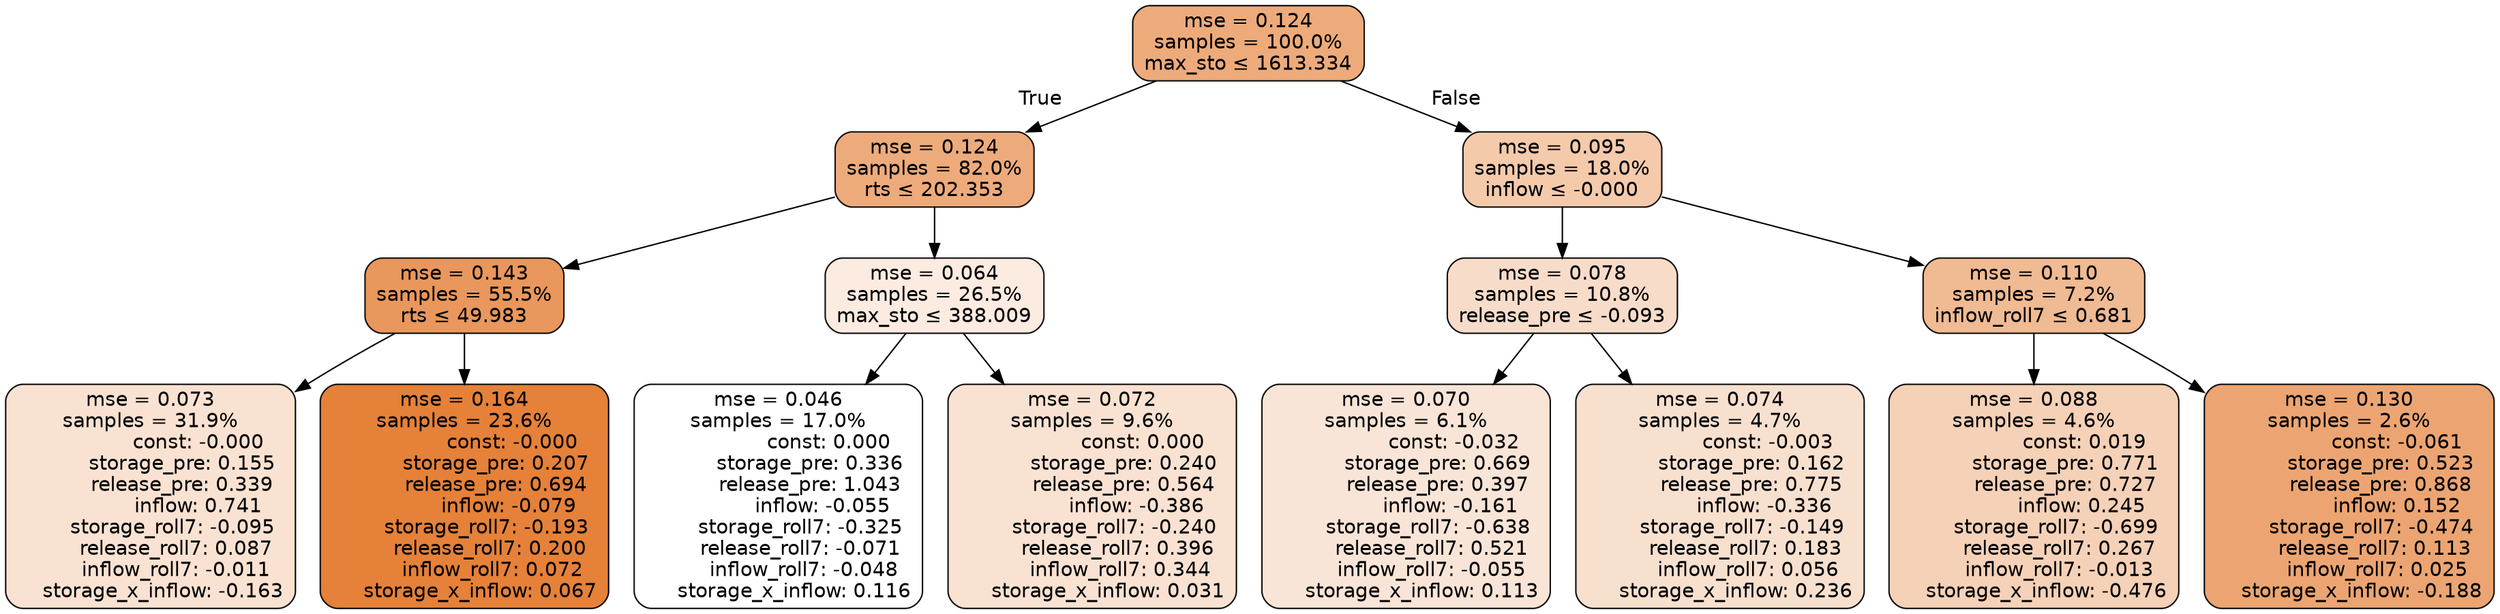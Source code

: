 digraph tree {
bgcolor="transparent"
node [shape=rectangle, style="filled, rounded", color="black", fontname=helvetica] ;
edge [fontname=helvetica] ;
	"0" [label="mse = 0.124
samples = 100.0%
max_sto &le; 1613.334", fillcolor="#edab7b"]
	"1" [label="mse = 0.124
samples = 82.0%
rts &le; 202.353", fillcolor="#edab7c"]
	"2" [label="mse = 0.143
samples = 55.5%
rts &le; 49.983", fillcolor="#e9975c"]
	"3" [label="mse = 0.073
samples = 31.9%
               const: -0.000
          storage_pre: 0.155
          release_pre: 0.339
               inflow: 0.741
       storage_roll7: -0.095
        release_roll7: 0.087
        inflow_roll7: -0.011
    storage_x_inflow: -0.163", fillcolor="#f9e2d1"]
	"4" [label="mse = 0.164
samples = 23.6%
               const: -0.000
          storage_pre: 0.207
          release_pre: 0.694
              inflow: -0.079
       storage_roll7: -0.193
        release_roll7: 0.200
         inflow_roll7: 0.072
     storage_x_inflow: 0.067", fillcolor="#e58139"]
	"5" [label="mse = 0.064
samples = 26.5%
max_sto &le; 388.009", fillcolor="#fbebe1"]
	"6" [label="mse = 0.046
samples = 17.0%
                const: 0.000
          storage_pre: 0.336
          release_pre: 1.043
              inflow: -0.055
       storage_roll7: -0.325
       release_roll7: -0.071
        inflow_roll7: -0.048
     storage_x_inflow: 0.116", fillcolor="#ffffff"]
	"7" [label="mse = 0.072
samples = 9.6%
                const: 0.000
          storage_pre: 0.240
          release_pre: 0.564
              inflow: -0.386
       storage_roll7: -0.240
        release_roll7: 0.396
         inflow_roll7: 0.344
     storage_x_inflow: 0.031", fillcolor="#f9e2d2"]
	"8" [label="mse = 0.095
samples = 18.0%
inflow &le; -0.000", fillcolor="#f4caab"]
	"9" [label="mse = 0.078
samples = 10.8%
release_pre &le; -0.093", fillcolor="#f7dcc9"]
	"10" [label="mse = 0.070
samples = 6.1%
               const: -0.032
          storage_pre: 0.669
          release_pre: 0.397
              inflow: -0.161
       storage_roll7: -0.638
        release_roll7: 0.521
        inflow_roll7: -0.055
     storage_x_inflow: 0.113", fillcolor="#f9e5d7"]
	"11" [label="mse = 0.074
samples = 4.7%
               const: -0.003
          storage_pre: 0.162
          release_pre: 0.775
              inflow: -0.336
       storage_roll7: -0.149
        release_roll7: 0.183
         inflow_roll7: 0.056
     storage_x_inflow: 0.236", fillcolor="#f8e0cf"]
	"12" [label="mse = 0.110
samples = 7.2%
inflow_roll7 &le; 0.681", fillcolor="#f0ba92"]
	"13" [label="mse = 0.088
samples = 4.6%
                const: 0.019
          storage_pre: 0.771
          release_pre: 0.727
               inflow: 0.245
       storage_roll7: -0.699
        release_roll7: 0.267
        inflow_roll7: -0.013
    storage_x_inflow: -0.476", fillcolor="#f5d1b7"]
	"14" [label="mse = 0.130
samples = 2.6%
               const: -0.061
          storage_pre: 0.523
          release_pre: 0.868
               inflow: 0.152
       storage_roll7: -0.474
        release_roll7: 0.113
         inflow_roll7: 0.025
    storage_x_inflow: -0.188", fillcolor="#eca572"]

	"0" -> "1" [labeldistance=2.5, labelangle=45, headlabel="True"]
	"1" -> "2"
	"2" -> "3"
	"2" -> "4"
	"1" -> "5"
	"5" -> "6"
	"5" -> "7"
	"0" -> "8" [labeldistance=2.5, labelangle=-45, headlabel="False"]
	"8" -> "9"
	"9" -> "10"
	"9" -> "11"
	"8" -> "12"
	"12" -> "13"
	"12" -> "14"
}